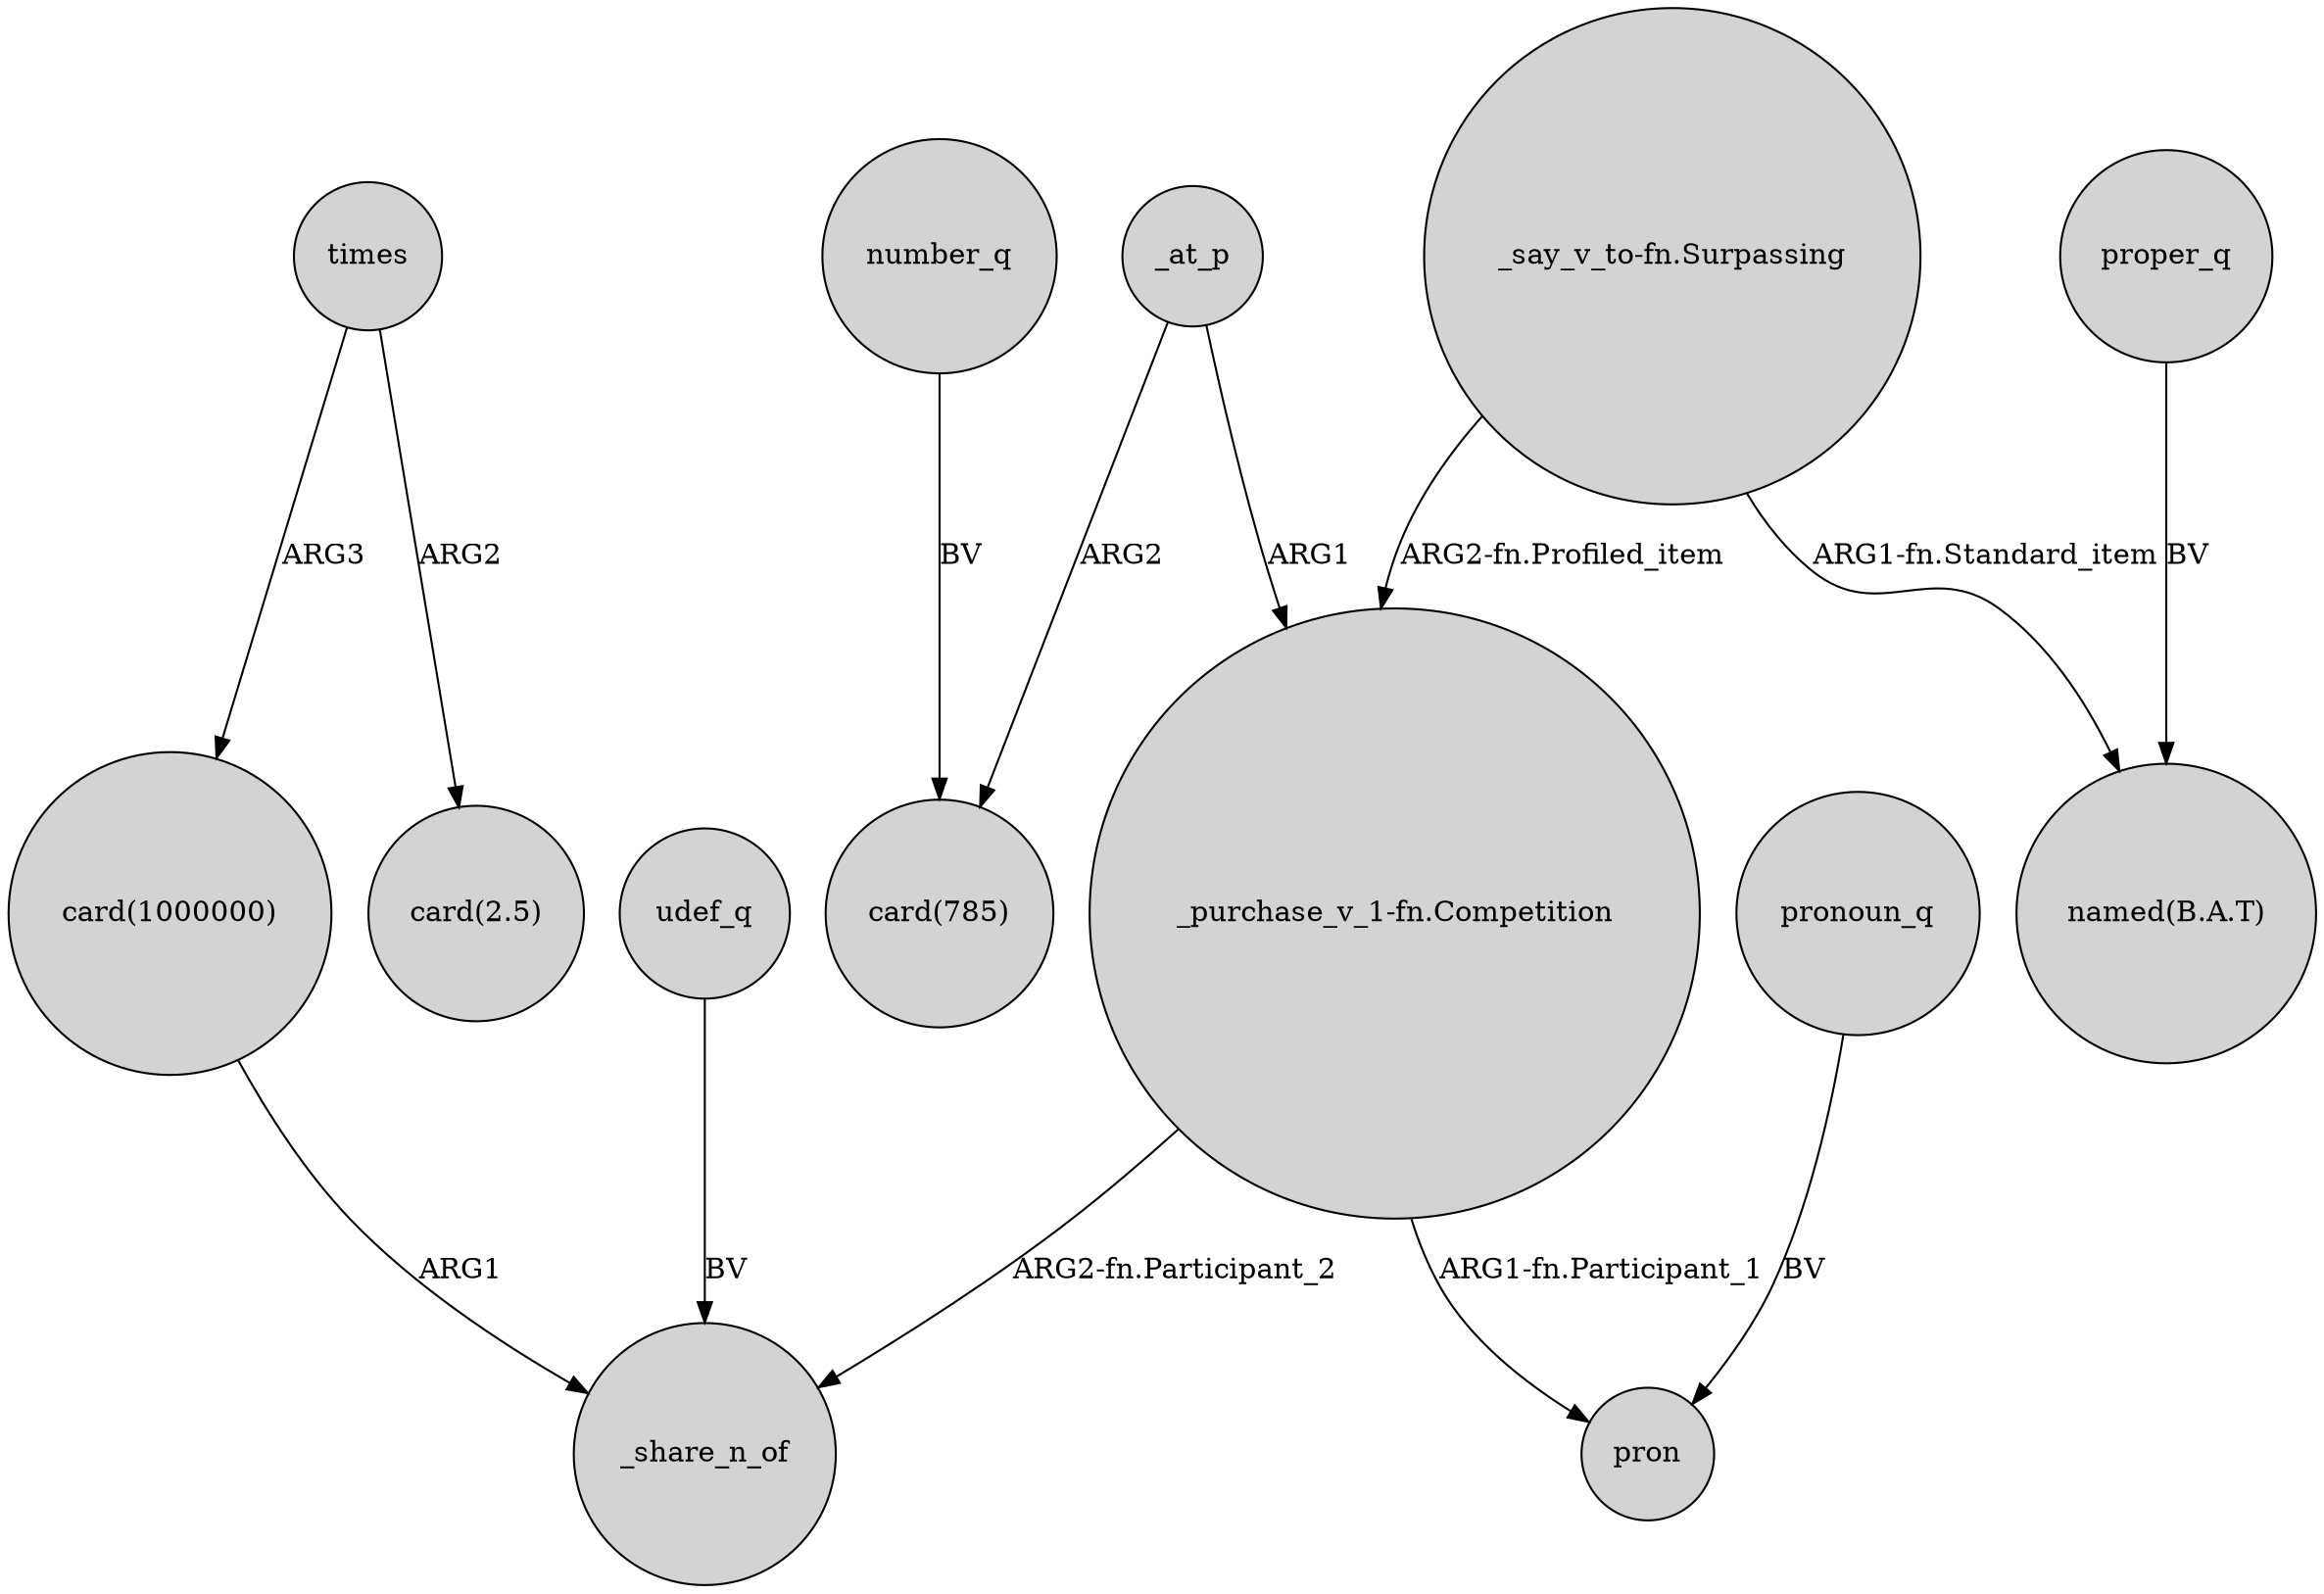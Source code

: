digraph {
	node [shape=circle style=filled]
	times -> "card(1000000)" [label=ARG3]
	times -> "card(2.5)" [label=ARG2]
	"_purchase_v_1-fn.Competition" -> pron [label="ARG1-fn.Participant_1"]
	_at_p -> "_purchase_v_1-fn.Competition" [label=ARG1]
	"_say_v_to-fn.Surpassing" -> "named(B.A.T)" [label="ARG1-fn.Standard_item"]
	number_q -> "card(785)" [label=BV]
	udef_q -> _share_n_of [label=BV]
	"card(1000000)" -> _share_n_of [label=ARG1]
	"_say_v_to-fn.Surpassing" -> "_purchase_v_1-fn.Competition" [label="ARG2-fn.Profiled_item"]
	pronoun_q -> pron [label=BV]
	proper_q -> "named(B.A.T)" [label=BV]
	_at_p -> "card(785)" [label=ARG2]
	"_purchase_v_1-fn.Competition" -> _share_n_of [label="ARG2-fn.Participant_2"]
}
